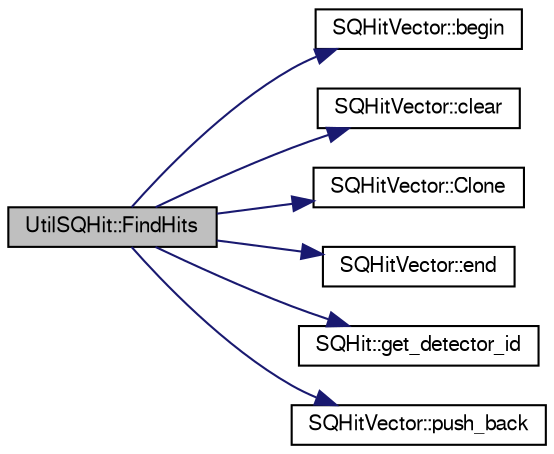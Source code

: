 digraph "UtilSQHit::FindHits"
{
  bgcolor="transparent";
  edge [fontname="FreeSans",fontsize="10",labelfontname="FreeSans",labelfontsize="10"];
  node [fontname="FreeSans",fontsize="10",shape=record];
  rankdir="LR";
  Node1 [label="UtilSQHit::FindHits",height=0.2,width=0.4,color="black", fillcolor="grey75", style="filled" fontcolor="black"];
  Node1 -> Node2 [color="midnightblue",fontsize="10",style="solid",fontname="FreeSans"];
  Node2 [label="SQHitVector::begin",height=0.2,width=0.4,color="black",URL="$d9/dbc/classSQHitVector.html#a194d01789d543dd623068b46c450e434"];
  Node1 -> Node3 [color="midnightblue",fontsize="10",style="solid",fontname="FreeSans"];
  Node3 [label="SQHitVector::clear",height=0.2,width=0.4,color="black",URL="$d9/dbc/classSQHitVector.html#a19f0a08d5d20b975a5411f6c477280ec"];
  Node1 -> Node4 [color="midnightblue",fontsize="10",style="solid",fontname="FreeSans"];
  Node4 [label="SQHitVector::Clone",height=0.2,width=0.4,color="black",URL="$d9/dbc/classSQHitVector.html#a80bec3a0e39b5618485e7bbee65a2e17"];
  Node1 -> Node5 [color="midnightblue",fontsize="10",style="solid",fontname="FreeSans"];
  Node5 [label="SQHitVector::end",height=0.2,width=0.4,color="black",URL="$d9/dbc/classSQHitVector.html#afc94725c2663f4280cabaa5754a57f17"];
  Node1 -> Node6 [color="midnightblue",fontsize="10",style="solid",fontname="FreeSans"];
  Node6 [label="SQHit::get_detector_id",height=0.2,width=0.4,color="black",URL="$de/d79/classSQHit.html#acae7667f8a85fd1de5ae611b8c51fb33"];
  Node1 -> Node7 [color="midnightblue",fontsize="10",style="solid",fontname="FreeSans"];
  Node7 [label="SQHitVector::push_back",height=0.2,width=0.4,color="black",URL="$d9/dbc/classSQHitVector.html#aeefecc59b07f9082de2629256f5d4675"];
}
